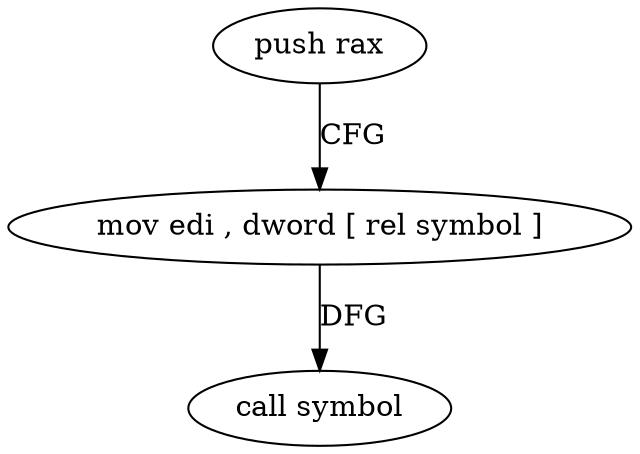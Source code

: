 digraph "func" {
"4373344" [label = "push rax" ]
"4373345" [label = "mov edi , dword [ rel symbol ]" ]
"4373351" [label = "call symbol" ]
"4373344" -> "4373345" [ label = "CFG" ]
"4373345" -> "4373351" [ label = "DFG" ]
}
